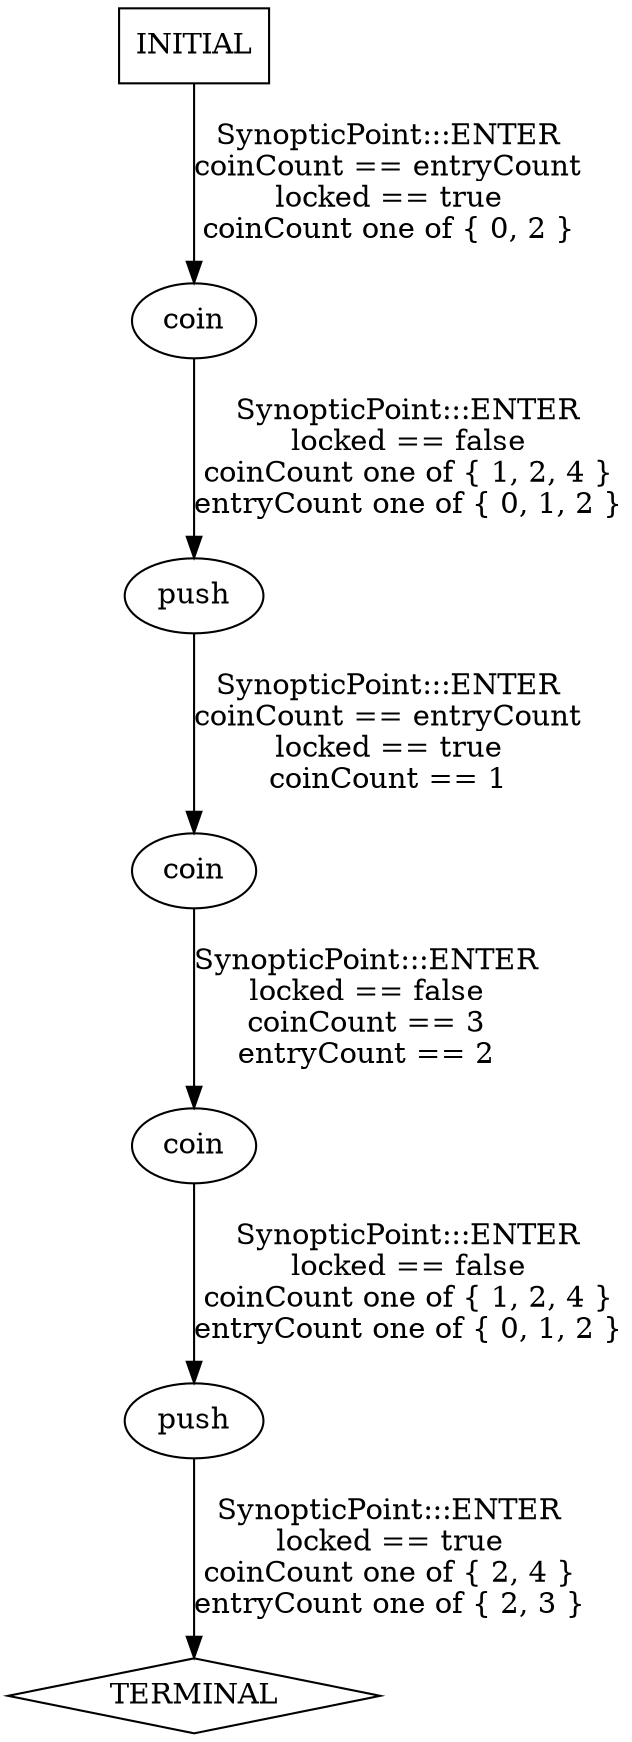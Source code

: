 digraph {
  0 [label="coin"];
  1 [label="coin"];
  2 [label="coin"];
  3 [label="push"];
  4 [label="push"];
  5 [label="TERMINAL",shape=diamond];
  6 [label="INITIAL",shape=box];
0->3 [label="SynopticPoint:::ENTER\nlocked == false\ncoinCount one of { 1, 2, 4 }\nentryCount one of { 0, 1, 2 }\n",];
1->2 [label="SynopticPoint:::ENTER\nlocked == false\ncoinCount == 3\nentryCount == 2\n",];
2->4 [label="SynopticPoint:::ENTER\nlocked == false\ncoinCount one of { 1, 2, 4 }\nentryCount one of { 0, 1, 2 }\n",];
3->1 [label="SynopticPoint:::ENTER\ncoinCount == entryCount\nlocked == true\ncoinCount == 1\n",];
4->5 [label="SynopticPoint:::ENTER\nlocked == true\ncoinCount one of { 2, 4 }\nentryCount one of { 2, 3 }\n",];
6->0 [label="SynopticPoint:::ENTER\ncoinCount == entryCount\nlocked == true\ncoinCount one of { 0, 2 }\n",];
} // digraph {
